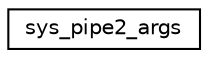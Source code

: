 digraph "Graphical Class Hierarchy"
{
 // LATEX_PDF_SIZE
  edge [fontname="Helvetica",fontsize="10",labelfontname="Helvetica",labelfontsize="10"];
  node [fontname="Helvetica",fontsize="10",shape=record];
  rankdir="LR";
  Node0 [label="sys_pipe2_args",height=0.2,width=0.4,color="black", fillcolor="white", style="filled",URL="$structsys__pipe2__args.html",tooltip=" "];
}
